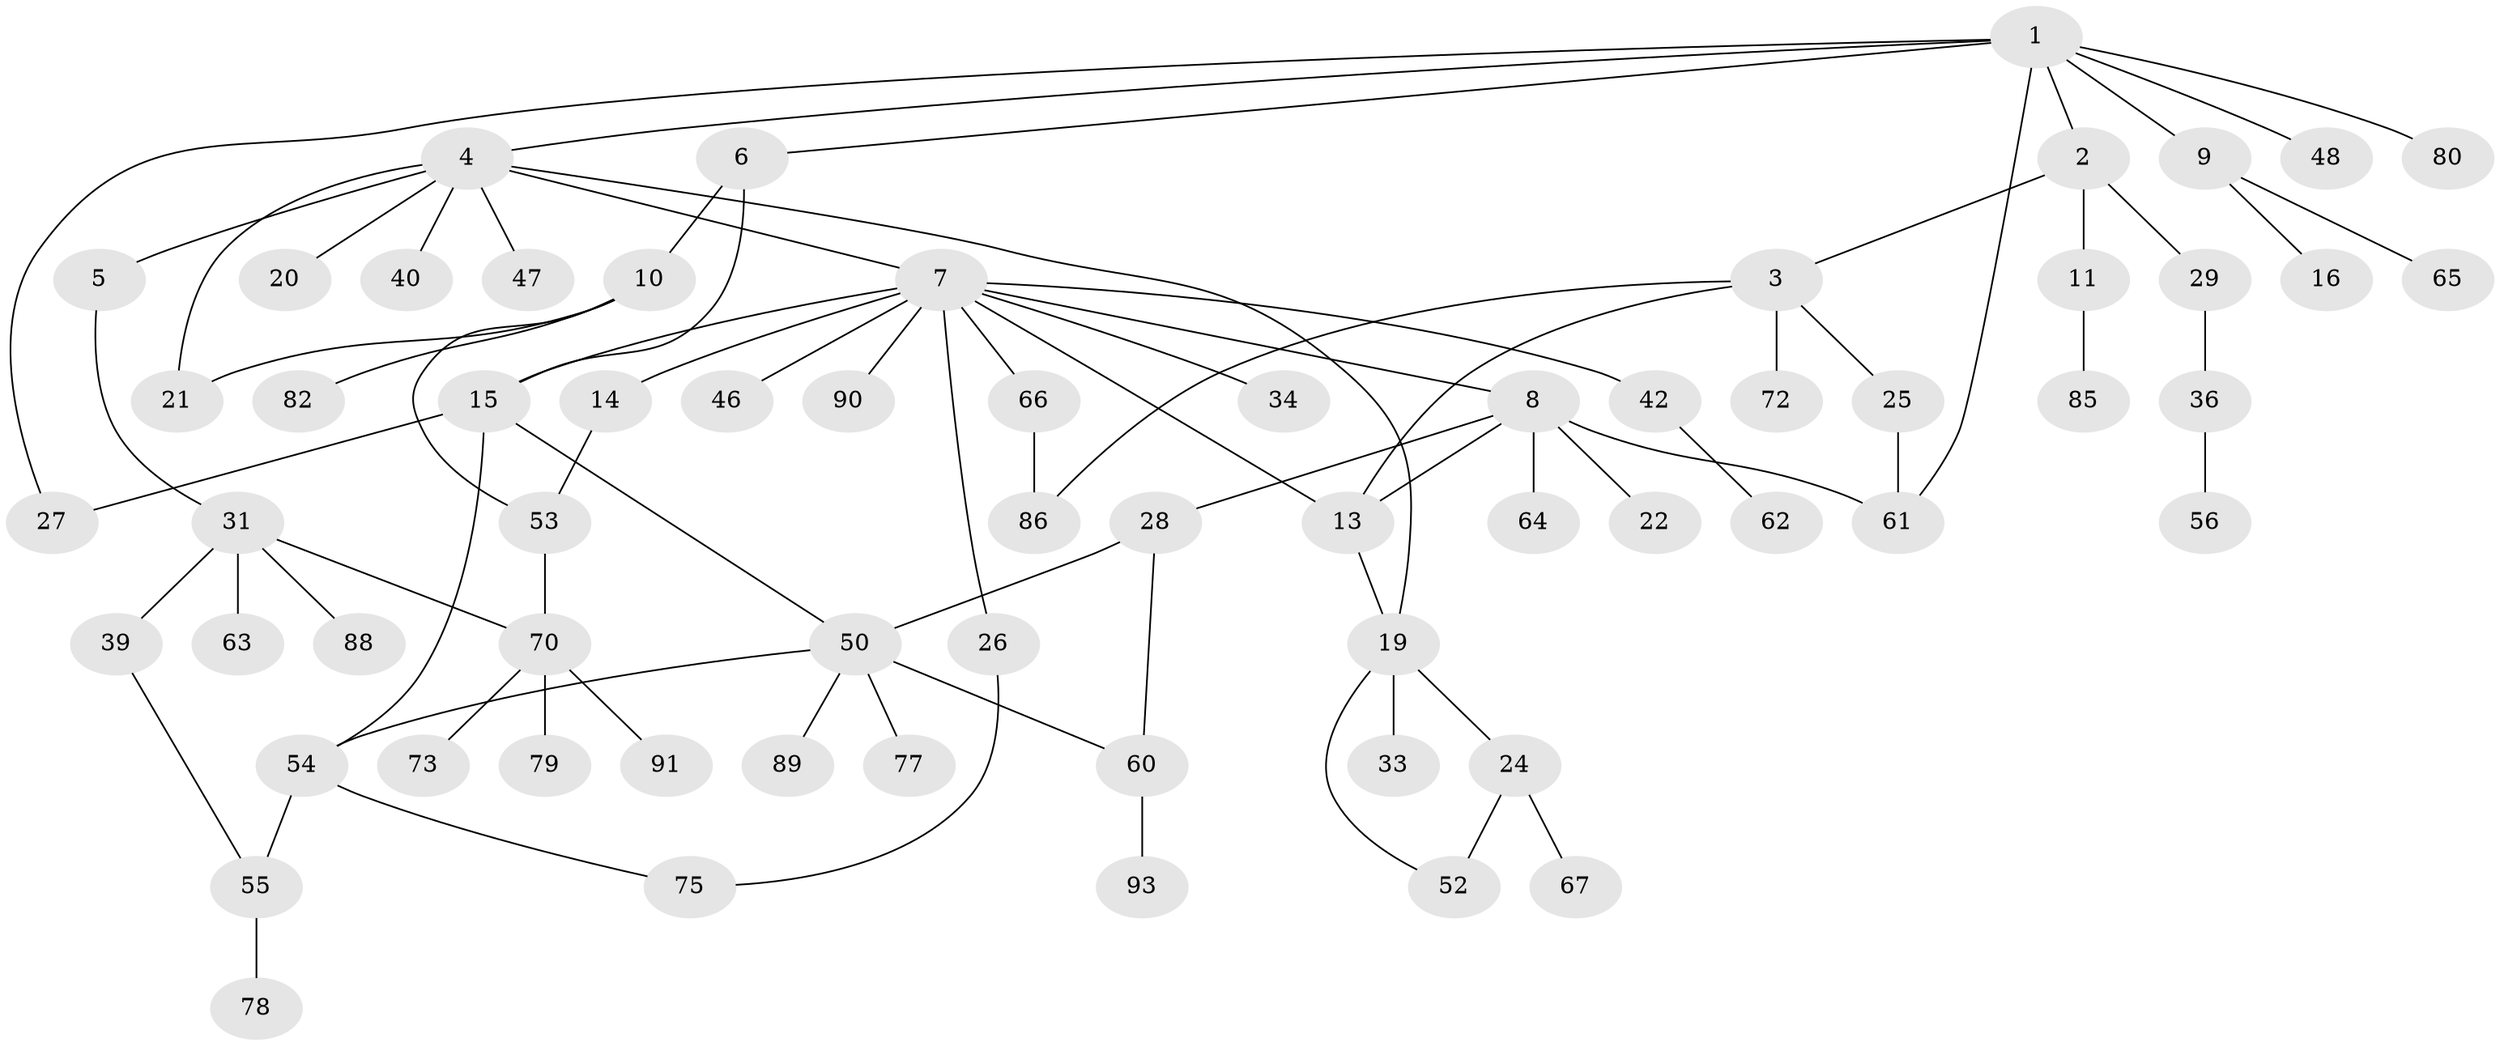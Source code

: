 // Generated by graph-tools (version 1.1) at 2025/23/03/03/25 07:23:30]
// undirected, 65 vertices, 81 edges
graph export_dot {
graph [start="1"]
  node [color=gray90,style=filled];
  1 [super="+45"];
  2;
  3 [super="+41"];
  4 [super="+18"];
  5;
  6;
  7 [super="+12"];
  8 [super="+43"];
  9 [super="+37"];
  10 [super="+32"];
  11 [super="+17"];
  13 [super="+59"];
  14;
  15 [super="+87"];
  16;
  19 [super="+23"];
  20;
  21 [super="+30"];
  22;
  24 [super="+51"];
  25 [super="+74"];
  26 [super="+44"];
  27;
  28 [super="+71"];
  29;
  31 [super="+35"];
  33;
  34;
  36 [super="+38"];
  39;
  40;
  42;
  46;
  47;
  48 [super="+49"];
  50 [super="+76"];
  52 [super="+68"];
  53 [super="+57"];
  54 [super="+81"];
  55 [super="+58"];
  56;
  60 [super="+84"];
  61 [super="+69"];
  62;
  63;
  64;
  65;
  66;
  67;
  70;
  72;
  73;
  75;
  77;
  78;
  79 [super="+83"];
  80;
  82;
  85;
  86;
  88 [super="+92"];
  89;
  90;
  91;
  93;
  1 -- 2;
  1 -- 4;
  1 -- 6;
  1 -- 9;
  1 -- 80;
  1 -- 27;
  1 -- 48;
  1 -- 61;
  2 -- 3;
  2 -- 11;
  2 -- 29;
  3 -- 25;
  3 -- 72;
  3 -- 86;
  3 -- 13;
  4 -- 5;
  4 -- 7;
  4 -- 19;
  4 -- 20;
  4 -- 40;
  4 -- 21;
  4 -- 47;
  5 -- 31;
  6 -- 10;
  6 -- 15;
  7 -- 8;
  7 -- 26;
  7 -- 46;
  7 -- 66;
  7 -- 34;
  7 -- 90;
  7 -- 42;
  7 -- 14;
  7 -- 15;
  7 -- 13;
  8 -- 13;
  8 -- 22;
  8 -- 28;
  8 -- 64;
  8 -- 61;
  9 -- 16;
  9 -- 65;
  10 -- 53;
  10 -- 82;
  10 -- 21;
  11 -- 85;
  13 -- 19;
  14 -- 53;
  15 -- 27;
  15 -- 50;
  15 -- 54;
  19 -- 24;
  19 -- 33;
  19 -- 52;
  24 -- 67;
  24 -- 52 [weight=2];
  25 -- 61;
  26 -- 75;
  28 -- 50;
  28 -- 60;
  29 -- 36;
  31 -- 63;
  31 -- 88;
  31 -- 39;
  31 -- 70;
  36 -- 56;
  39 -- 55;
  42 -- 62;
  50 -- 54;
  50 -- 60;
  50 -- 77;
  50 -- 89;
  53 -- 70;
  54 -- 55;
  54 -- 75;
  55 -- 78;
  60 -- 93;
  66 -- 86;
  70 -- 73;
  70 -- 79;
  70 -- 91;
}
